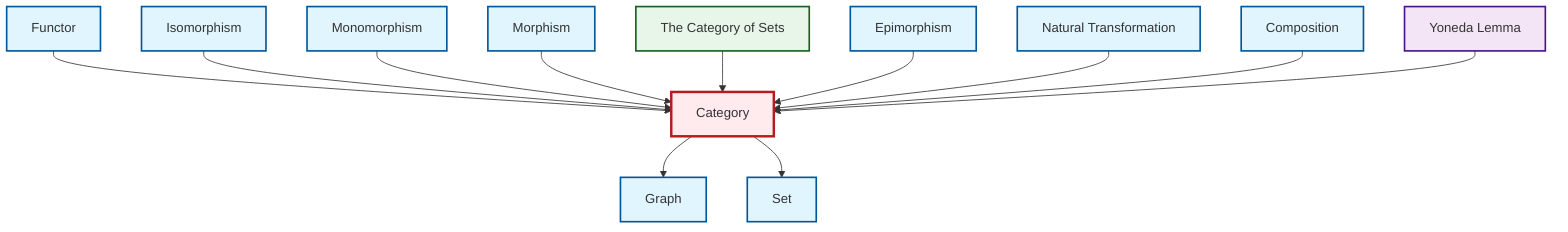 graph TD
    classDef definition fill:#e1f5fe,stroke:#01579b,stroke-width:2px
    classDef theorem fill:#f3e5f5,stroke:#4a148c,stroke-width:2px
    classDef axiom fill:#fff3e0,stroke:#e65100,stroke-width:2px
    classDef example fill:#e8f5e9,stroke:#1b5e20,stroke-width:2px
    classDef current fill:#ffebee,stroke:#b71c1c,stroke-width:3px
    def-set["Set"]:::definition
    def-functor["Functor"]:::definition
    def-isomorphism["Isomorphism"]:::definition
    def-morphism["Morphism"]:::definition
    def-epimorphism["Epimorphism"]:::definition
    ex-set-category["The Category of Sets"]:::example
    def-natural-transformation["Natural Transformation"]:::definition
    def-graph["Graph"]:::definition
    def-monomorphism["Monomorphism"]:::definition
    def-category["Category"]:::definition
    thm-yoneda["Yoneda Lemma"]:::theorem
    def-composition["Composition"]:::definition
    def-functor --> def-category
    def-isomorphism --> def-category
    def-monomorphism --> def-category
    def-morphism --> def-category
    def-category --> def-graph
    ex-set-category --> def-category
    def-epimorphism --> def-category
    def-natural-transformation --> def-category
    def-composition --> def-category
    def-category --> def-set
    thm-yoneda --> def-category
    class def-category current
